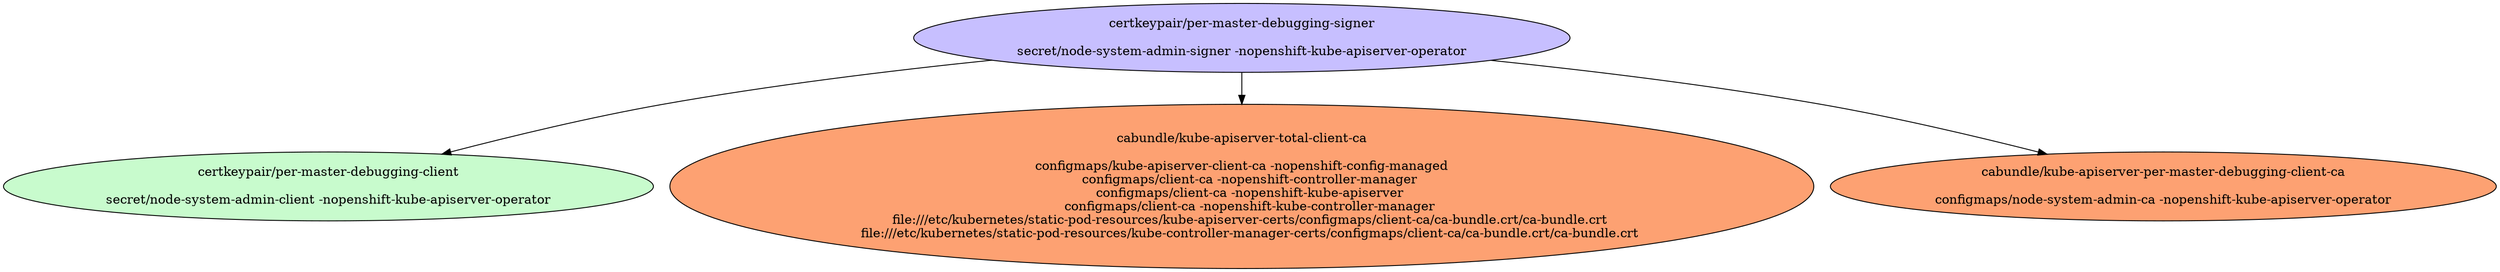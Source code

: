 digraph "Local Certificate" {
  // Node definitions.
  3 [
    label="certkeypair/per-master-debugging-signer\n\nsecret/node-system-admin-signer -nopenshift-kube-apiserver-operator\n"
    style=filled
    fillcolor="#c7bfff"
  ];
  4 [
    label="certkeypair/per-master-debugging-client\n\nsecret/node-system-admin-client -nopenshift-kube-apiserver-operator\n"
    style=filled
    fillcolor="#c8fbcd"
  ];
  16 [
    label="cabundle/kube-apiserver-total-client-ca\n\nconfigmaps/kube-apiserver-client-ca -nopenshift-config-managed\n    configmaps/client-ca -nopenshift-controller-manager\n    configmaps/client-ca -nopenshift-kube-apiserver\n    configmaps/client-ca -nopenshift-kube-controller-manager\n    file:///etc/kubernetes/static-pod-resources/kube-apiserver-certs/configmaps/client-ca/ca-bundle.crt/ca-bundle.crt\n    file:///etc/kubernetes/static-pod-resources/kube-controller-manager-certs/configmaps/client-ca/ca-bundle.crt/ca-bundle.crt\n"
    style=filled
    fillcolor="#fda172"
  ];
  19 [
    label="cabundle/kube-apiserver-per-master-debugging-client-ca\n\nconfigmaps/node-system-admin-ca -nopenshift-kube-apiserver-operator\n"
    style=filled
    fillcolor="#fda172"
  ];

  // Edge definitions.
  3 -> 4;
  3 -> 16;
  3 -> 19;
}